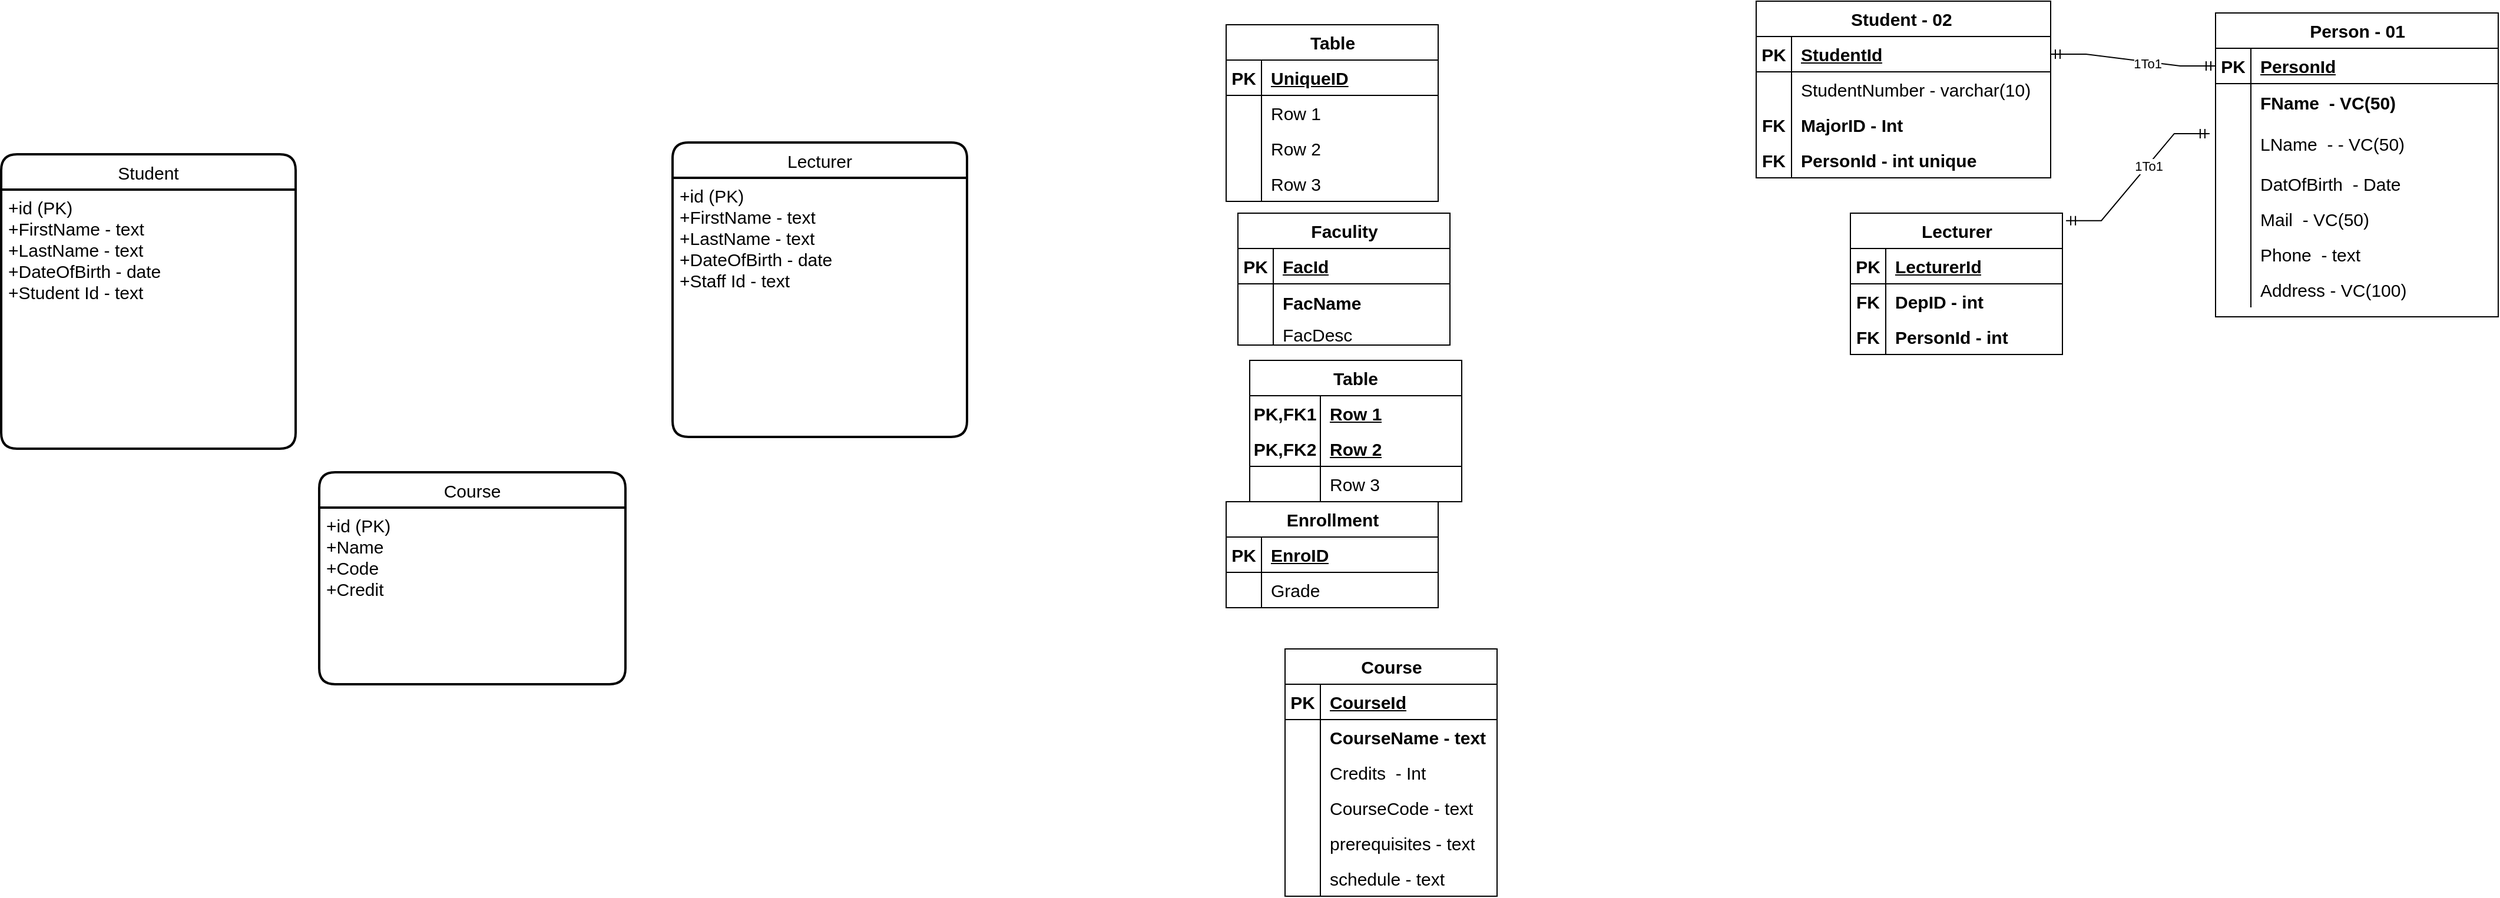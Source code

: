 <mxfile version="21.0.8" type="github">
  <diagram name="Page-1" id="yIQ34EnZDJSl39-8RyJc">
    <mxGraphModel dx="2335" dy="636" grid="1" gridSize="10" guides="1" tooltips="1" connect="1" arrows="1" fold="1" page="1" pageScale="1" pageWidth="1100" pageHeight="850" background="none" math="0" shadow="0">
      <root>
        <mxCell id="0" />
        <mxCell id="1" parent="0" />
        <mxCell id="GpMFbzLiWWIUzu5J_hBv-1" value="Student" style="swimlane;childLayout=stackLayout;horizontal=1;startSize=30;horizontalStack=0;rounded=1;fontSize=15;fontStyle=0;strokeWidth=2;resizeParent=0;resizeLast=1;shadow=0;dashed=0;align=center;" parent="1" vertex="1">
          <mxGeometry x="-1020" y="130" width="250" height="250" as="geometry" />
        </mxCell>
        <mxCell id="GpMFbzLiWWIUzu5J_hBv-2" value="+id (PK)&#xa;+FirstName - text&#xa;+LastName - text&#xa;+DateOfBirth - date&#xa;+Student Id - text" style="align=left;strokeColor=none;fillColor=none;spacingLeft=4;fontSize=15;verticalAlign=top;resizable=0;rotatable=0;part=1;" parent="GpMFbzLiWWIUzu5J_hBv-1" vertex="1">
          <mxGeometry y="30" width="250" height="220" as="geometry" />
        </mxCell>
        <mxCell id="GpMFbzLiWWIUzu5J_hBv-5" value="Lecturer" style="swimlane;childLayout=stackLayout;horizontal=1;startSize=30;horizontalStack=0;rounded=1;fontSize=15;fontStyle=0;strokeWidth=2;resizeParent=0;resizeLast=1;shadow=0;dashed=0;align=center;" parent="1" vertex="1">
          <mxGeometry x="-450" y="120" width="250" height="250" as="geometry" />
        </mxCell>
        <mxCell id="GpMFbzLiWWIUzu5J_hBv-6" value="+id (PK)&#xa;+FirstName - text&#xa;+LastName - text&#xa;+DateOfBirth - date&#xa;+Staff Id - text" style="align=left;strokeColor=none;fillColor=none;spacingLeft=4;fontSize=15;verticalAlign=top;resizable=0;rotatable=0;part=1;" parent="GpMFbzLiWWIUzu5J_hBv-5" vertex="1">
          <mxGeometry y="30" width="250" height="220" as="geometry" />
        </mxCell>
        <mxCell id="GpMFbzLiWWIUzu5J_hBv-7" value="Course" style="swimlane;childLayout=stackLayout;horizontal=1;startSize=30;horizontalStack=0;rounded=1;fontSize=15;fontStyle=0;strokeWidth=2;resizeParent=0;resizeLast=1;shadow=0;dashed=0;align=center;" parent="1" vertex="1">
          <mxGeometry x="-750" y="400" width="260" height="180" as="geometry" />
        </mxCell>
        <mxCell id="GpMFbzLiWWIUzu5J_hBv-8" value="+id (PK)&#xa;+Name&#xa;+Code&#xa;+Credit" style="align=left;strokeColor=none;fillColor=none;spacingLeft=4;fontSize=15;verticalAlign=top;resizable=0;rotatable=0;part=1;" parent="GpMFbzLiWWIUzu5J_hBv-7" vertex="1">
          <mxGeometry y="30" width="260" height="150" as="geometry" />
        </mxCell>
        <mxCell id="n7QrvT6YAbjbjIHOYYb_-3" value="Student - 02&amp;nbsp;" style="shape=table;startSize=30;container=1;collapsible=1;childLayout=tableLayout;fixedRows=1;rowLines=0;fontStyle=1;align=center;resizeLast=1;html=1;fontSize=15;" parent="1" vertex="1">
          <mxGeometry x="470" width="250" height="150" as="geometry" />
        </mxCell>
        <mxCell id="n7QrvT6YAbjbjIHOYYb_-4" value="" style="shape=tableRow;horizontal=0;startSize=0;swimlaneHead=0;swimlaneBody=0;fillColor=none;collapsible=0;dropTarget=0;points=[[0,0.5],[1,0.5]];portConstraint=eastwest;top=0;left=0;right=0;bottom=1;fontSize=15;" parent="n7QrvT6YAbjbjIHOYYb_-3" vertex="1">
          <mxGeometry y="30" width="250" height="30" as="geometry" />
        </mxCell>
        <mxCell id="n7QrvT6YAbjbjIHOYYb_-5" value="PK" style="shape=partialRectangle;connectable=0;fillColor=none;top=0;left=0;bottom=0;right=0;fontStyle=1;overflow=hidden;whiteSpace=wrap;html=1;fontSize=15;" parent="n7QrvT6YAbjbjIHOYYb_-4" vertex="1">
          <mxGeometry width="30" height="30" as="geometry">
            <mxRectangle width="30" height="30" as="alternateBounds" />
          </mxGeometry>
        </mxCell>
        <mxCell id="n7QrvT6YAbjbjIHOYYb_-6" value="StudentId" style="shape=partialRectangle;connectable=0;fillColor=none;top=0;left=0;bottom=0;right=0;align=left;spacingLeft=6;fontStyle=5;overflow=hidden;whiteSpace=wrap;html=1;fontSize=15;" parent="n7QrvT6YAbjbjIHOYYb_-4" vertex="1">
          <mxGeometry x="30" width="220" height="30" as="geometry">
            <mxRectangle width="220" height="30" as="alternateBounds" />
          </mxGeometry>
        </mxCell>
        <mxCell id="n7QrvT6YAbjbjIHOYYb_-13" value="" style="shape=tableRow;horizontal=0;startSize=0;swimlaneHead=0;swimlaneBody=0;fillColor=none;collapsible=0;dropTarget=0;points=[[0,0.5],[1,0.5]];portConstraint=eastwest;top=0;left=0;right=0;bottom=0;fontSize=15;" parent="n7QrvT6YAbjbjIHOYYb_-3" vertex="1">
          <mxGeometry y="60" width="250" height="30" as="geometry" />
        </mxCell>
        <mxCell id="n7QrvT6YAbjbjIHOYYb_-14" value="" style="shape=partialRectangle;connectable=0;fillColor=none;top=0;left=0;bottom=0;right=0;editable=1;overflow=hidden;whiteSpace=wrap;html=1;fontSize=15;" parent="n7QrvT6YAbjbjIHOYYb_-13" vertex="1">
          <mxGeometry width="30" height="30" as="geometry">
            <mxRectangle width="30" height="30" as="alternateBounds" />
          </mxGeometry>
        </mxCell>
        <mxCell id="n7QrvT6YAbjbjIHOYYb_-15" value="StudentNumber - varchar(10)" style="shape=partialRectangle;connectable=0;fillColor=none;top=0;left=0;bottom=0;right=0;align=left;spacingLeft=6;overflow=hidden;whiteSpace=wrap;html=1;fontSize=15;" parent="n7QrvT6YAbjbjIHOYYb_-13" vertex="1">
          <mxGeometry x="30" width="220" height="30" as="geometry">
            <mxRectangle width="220" height="30" as="alternateBounds" />
          </mxGeometry>
        </mxCell>
        <mxCell id="cyCFbCGX5gtIIYRnPoQe-21" value="" style="shape=tableRow;horizontal=0;startSize=0;swimlaneHead=0;swimlaneBody=0;fillColor=none;collapsible=0;dropTarget=0;points=[[0,0.5],[1,0.5]];portConstraint=eastwest;top=0;left=0;right=0;bottom=0;fontSize=15;fontStyle=0" vertex="1" parent="n7QrvT6YAbjbjIHOYYb_-3">
          <mxGeometry y="90" width="250" height="30" as="geometry" />
        </mxCell>
        <mxCell id="cyCFbCGX5gtIIYRnPoQe-22" value="&lt;b&gt;FK&lt;/b&gt;" style="shape=partialRectangle;connectable=0;fillColor=none;top=0;left=0;bottom=0;right=0;editable=1;overflow=hidden;whiteSpace=wrap;html=1;fontSize=15;" vertex="1" parent="cyCFbCGX5gtIIYRnPoQe-21">
          <mxGeometry width="30" height="30" as="geometry">
            <mxRectangle width="30" height="30" as="alternateBounds" />
          </mxGeometry>
        </mxCell>
        <mxCell id="cyCFbCGX5gtIIYRnPoQe-23" value="&lt;b&gt;MajorID - Int&lt;/b&gt;" style="shape=partialRectangle;connectable=0;fillColor=none;top=0;left=0;bottom=0;right=0;align=left;spacingLeft=6;overflow=hidden;whiteSpace=wrap;html=1;fontSize=15;" vertex="1" parent="cyCFbCGX5gtIIYRnPoQe-21">
          <mxGeometry x="30" width="220" height="30" as="geometry">
            <mxRectangle width="220" height="30" as="alternateBounds" />
          </mxGeometry>
        </mxCell>
        <mxCell id="cyCFbCGX5gtIIYRnPoQe-24" value="" style="shape=tableRow;horizontal=0;startSize=0;swimlaneHead=0;swimlaneBody=0;fillColor=none;collapsible=0;dropTarget=0;points=[[0,0.5],[1,0.5]];portConstraint=eastwest;top=0;left=0;right=0;bottom=0;fontSize=15;" vertex="1" parent="n7QrvT6YAbjbjIHOYYb_-3">
          <mxGeometry y="120" width="250" height="30" as="geometry" />
        </mxCell>
        <mxCell id="cyCFbCGX5gtIIYRnPoQe-25" value="FK" style="shape=partialRectangle;connectable=0;fillColor=none;top=0;left=0;bottom=0;right=0;editable=1;overflow=hidden;whiteSpace=wrap;html=1;fontSize=15;fontStyle=1" vertex="1" parent="cyCFbCGX5gtIIYRnPoQe-24">
          <mxGeometry width="30" height="30" as="geometry">
            <mxRectangle width="30" height="30" as="alternateBounds" />
          </mxGeometry>
        </mxCell>
        <mxCell id="cyCFbCGX5gtIIYRnPoQe-26" value="&lt;b&gt;PersonId - int unique&lt;/b&gt;" style="shape=partialRectangle;connectable=0;fillColor=none;top=0;left=0;bottom=0;right=0;align=left;spacingLeft=6;overflow=hidden;whiteSpace=wrap;html=1;fontSize=15;" vertex="1" parent="cyCFbCGX5gtIIYRnPoQe-24">
          <mxGeometry x="30" width="220" height="30" as="geometry">
            <mxRectangle width="220" height="30" as="alternateBounds" />
          </mxGeometry>
        </mxCell>
        <mxCell id="n7QrvT6YAbjbjIHOYYb_-16" value="Lecturer" style="shape=table;startSize=30;container=1;collapsible=1;childLayout=tableLayout;fixedRows=1;rowLines=0;fontStyle=1;align=center;resizeLast=1;html=1;fontSize=15;" parent="1" vertex="1">
          <mxGeometry x="550" y="180" width="180" height="120" as="geometry" />
        </mxCell>
        <mxCell id="n7QrvT6YAbjbjIHOYYb_-17" value="" style="shape=tableRow;horizontal=0;startSize=0;swimlaneHead=0;swimlaneBody=0;fillColor=none;collapsible=0;dropTarget=0;points=[[0,0.5],[1,0.5]];portConstraint=eastwest;top=0;left=0;right=0;bottom=1;fontSize=15;" parent="n7QrvT6YAbjbjIHOYYb_-16" vertex="1">
          <mxGeometry y="30" width="180" height="30" as="geometry" />
        </mxCell>
        <mxCell id="n7QrvT6YAbjbjIHOYYb_-18" value="PK" style="shape=partialRectangle;connectable=0;fillColor=none;top=0;left=0;bottom=0;right=0;fontStyle=1;overflow=hidden;whiteSpace=wrap;html=1;fontSize=15;" parent="n7QrvT6YAbjbjIHOYYb_-17" vertex="1">
          <mxGeometry width="30" height="30" as="geometry">
            <mxRectangle width="30" height="30" as="alternateBounds" />
          </mxGeometry>
        </mxCell>
        <mxCell id="n7QrvT6YAbjbjIHOYYb_-19" value="LecturerId" style="shape=partialRectangle;connectable=0;fillColor=none;top=0;left=0;bottom=0;right=0;align=left;spacingLeft=6;fontStyle=5;overflow=hidden;whiteSpace=wrap;html=1;fontSize=15;" parent="n7QrvT6YAbjbjIHOYYb_-17" vertex="1">
          <mxGeometry x="30" width="150" height="30" as="geometry">
            <mxRectangle width="150" height="30" as="alternateBounds" />
          </mxGeometry>
        </mxCell>
        <mxCell id="n7QrvT6YAbjbjIHOYYb_-122" value="" style="shape=tableRow;horizontal=0;startSize=0;swimlaneHead=0;swimlaneBody=0;fillColor=none;collapsible=0;dropTarget=0;points=[[0,0.5],[1,0.5]];portConstraint=eastwest;top=0;left=0;right=0;bottom=0;fontSize=15;" parent="n7QrvT6YAbjbjIHOYYb_-16" vertex="1">
          <mxGeometry y="60" width="180" height="30" as="geometry" />
        </mxCell>
        <mxCell id="n7QrvT6YAbjbjIHOYYb_-123" value="&lt;b&gt;FK&lt;/b&gt;" style="shape=partialRectangle;connectable=0;fillColor=none;top=0;left=0;bottom=0;right=0;editable=1;overflow=hidden;whiteSpace=wrap;html=1;fontSize=15;" parent="n7QrvT6YAbjbjIHOYYb_-122" vertex="1">
          <mxGeometry width="30" height="30" as="geometry">
            <mxRectangle width="30" height="30" as="alternateBounds" />
          </mxGeometry>
        </mxCell>
        <mxCell id="n7QrvT6YAbjbjIHOYYb_-124" value="&lt;b&gt;DepID - int&lt;/b&gt;" style="shape=partialRectangle;connectable=0;fillColor=none;top=0;left=0;bottom=0;right=0;align=left;spacingLeft=6;overflow=hidden;whiteSpace=wrap;html=1;fontSize=15;" parent="n7QrvT6YAbjbjIHOYYb_-122" vertex="1">
          <mxGeometry x="30" width="150" height="30" as="geometry">
            <mxRectangle width="150" height="30" as="alternateBounds" />
          </mxGeometry>
        </mxCell>
        <mxCell id="cyCFbCGX5gtIIYRnPoQe-35" value="" style="shape=tableRow;horizontal=0;startSize=0;swimlaneHead=0;swimlaneBody=0;fillColor=none;collapsible=0;dropTarget=0;points=[[0,0.5],[1,0.5]];portConstraint=eastwest;top=0;left=0;right=0;bottom=0;fontSize=15;" vertex="1" parent="n7QrvT6YAbjbjIHOYYb_-16">
          <mxGeometry y="90" width="180" height="30" as="geometry" />
        </mxCell>
        <mxCell id="cyCFbCGX5gtIIYRnPoQe-36" value="&lt;b&gt;FK&lt;/b&gt;" style="shape=partialRectangle;connectable=0;fillColor=none;top=0;left=0;bottom=0;right=0;editable=1;overflow=hidden;whiteSpace=wrap;html=1;fontSize=15;" vertex="1" parent="cyCFbCGX5gtIIYRnPoQe-35">
          <mxGeometry width="30" height="30" as="geometry">
            <mxRectangle width="30" height="30" as="alternateBounds" />
          </mxGeometry>
        </mxCell>
        <mxCell id="cyCFbCGX5gtIIYRnPoQe-37" value="&lt;b&gt;PersonId - int&lt;/b&gt;" style="shape=partialRectangle;connectable=0;fillColor=none;top=0;left=0;bottom=0;right=0;align=left;spacingLeft=6;overflow=hidden;whiteSpace=wrap;html=1;fontSize=15;" vertex="1" parent="cyCFbCGX5gtIIYRnPoQe-35">
          <mxGeometry x="30" width="150" height="30" as="geometry">
            <mxRectangle width="150" height="30" as="alternateBounds" />
          </mxGeometry>
        </mxCell>
        <mxCell id="n7QrvT6YAbjbjIHOYYb_-29" value="Table" style="shape=table;startSize=30;container=1;collapsible=1;childLayout=tableLayout;fixedRows=1;rowLines=0;fontStyle=1;align=center;resizeLast=1;html=1;fontSize=15;" parent="1" vertex="1">
          <mxGeometry x="20" y="20" width="180" height="150" as="geometry" />
        </mxCell>
        <mxCell id="n7QrvT6YAbjbjIHOYYb_-30" value="" style="shape=tableRow;horizontal=0;startSize=0;swimlaneHead=0;swimlaneBody=0;fillColor=none;collapsible=0;dropTarget=0;points=[[0,0.5],[1,0.5]];portConstraint=eastwest;top=0;left=0;right=0;bottom=1;fontSize=15;" parent="n7QrvT6YAbjbjIHOYYb_-29" vertex="1">
          <mxGeometry y="30" width="180" height="30" as="geometry" />
        </mxCell>
        <mxCell id="n7QrvT6YAbjbjIHOYYb_-31" value="PK" style="shape=partialRectangle;connectable=0;fillColor=none;top=0;left=0;bottom=0;right=0;fontStyle=1;overflow=hidden;whiteSpace=wrap;html=1;fontSize=15;" parent="n7QrvT6YAbjbjIHOYYb_-30" vertex="1">
          <mxGeometry width="30" height="30" as="geometry">
            <mxRectangle width="30" height="30" as="alternateBounds" />
          </mxGeometry>
        </mxCell>
        <mxCell id="n7QrvT6YAbjbjIHOYYb_-32" value="UniqueID" style="shape=partialRectangle;connectable=0;fillColor=none;top=0;left=0;bottom=0;right=0;align=left;spacingLeft=6;fontStyle=5;overflow=hidden;whiteSpace=wrap;html=1;fontSize=15;" parent="n7QrvT6YAbjbjIHOYYb_-30" vertex="1">
          <mxGeometry x="30" width="150" height="30" as="geometry">
            <mxRectangle width="150" height="30" as="alternateBounds" />
          </mxGeometry>
        </mxCell>
        <mxCell id="n7QrvT6YAbjbjIHOYYb_-33" value="" style="shape=tableRow;horizontal=0;startSize=0;swimlaneHead=0;swimlaneBody=0;fillColor=none;collapsible=0;dropTarget=0;points=[[0,0.5],[1,0.5]];portConstraint=eastwest;top=0;left=0;right=0;bottom=0;fontSize=15;" parent="n7QrvT6YAbjbjIHOYYb_-29" vertex="1">
          <mxGeometry y="60" width="180" height="30" as="geometry" />
        </mxCell>
        <mxCell id="n7QrvT6YAbjbjIHOYYb_-34" value="" style="shape=partialRectangle;connectable=0;fillColor=none;top=0;left=0;bottom=0;right=0;editable=1;overflow=hidden;whiteSpace=wrap;html=1;fontSize=15;" parent="n7QrvT6YAbjbjIHOYYb_-33" vertex="1">
          <mxGeometry width="30" height="30" as="geometry">
            <mxRectangle width="30" height="30" as="alternateBounds" />
          </mxGeometry>
        </mxCell>
        <mxCell id="n7QrvT6YAbjbjIHOYYb_-35" value="&lt;font style=&quot;font-size: 15px;&quot;&gt;Row 1&lt;/font&gt;" style="shape=partialRectangle;connectable=0;fillColor=none;top=0;left=0;bottom=0;right=0;align=left;spacingLeft=6;overflow=hidden;whiteSpace=wrap;html=1;fontSize=15;" parent="n7QrvT6YAbjbjIHOYYb_-33" vertex="1">
          <mxGeometry x="30" width="150" height="30" as="geometry">
            <mxRectangle width="150" height="30" as="alternateBounds" />
          </mxGeometry>
        </mxCell>
        <mxCell id="n7QrvT6YAbjbjIHOYYb_-36" value="" style="shape=tableRow;horizontal=0;startSize=0;swimlaneHead=0;swimlaneBody=0;fillColor=none;collapsible=0;dropTarget=0;points=[[0,0.5],[1,0.5]];portConstraint=eastwest;top=0;left=0;right=0;bottom=0;fontSize=15;" parent="n7QrvT6YAbjbjIHOYYb_-29" vertex="1">
          <mxGeometry y="90" width="180" height="30" as="geometry" />
        </mxCell>
        <mxCell id="n7QrvT6YAbjbjIHOYYb_-37" value="" style="shape=partialRectangle;connectable=0;fillColor=none;top=0;left=0;bottom=0;right=0;editable=1;overflow=hidden;whiteSpace=wrap;html=1;fontSize=15;" parent="n7QrvT6YAbjbjIHOYYb_-36" vertex="1">
          <mxGeometry width="30" height="30" as="geometry">
            <mxRectangle width="30" height="30" as="alternateBounds" />
          </mxGeometry>
        </mxCell>
        <mxCell id="n7QrvT6YAbjbjIHOYYb_-38" value="Row 2" style="shape=partialRectangle;connectable=0;fillColor=none;top=0;left=0;bottom=0;right=0;align=left;spacingLeft=6;overflow=hidden;whiteSpace=wrap;html=1;fontSize=15;" parent="n7QrvT6YAbjbjIHOYYb_-36" vertex="1">
          <mxGeometry x="30" width="150" height="30" as="geometry">
            <mxRectangle width="150" height="30" as="alternateBounds" />
          </mxGeometry>
        </mxCell>
        <mxCell id="n7QrvT6YAbjbjIHOYYb_-39" value="" style="shape=tableRow;horizontal=0;startSize=0;swimlaneHead=0;swimlaneBody=0;fillColor=none;collapsible=0;dropTarget=0;points=[[0,0.5],[1,0.5]];portConstraint=eastwest;top=0;left=0;right=0;bottom=0;fontSize=15;" parent="n7QrvT6YAbjbjIHOYYb_-29" vertex="1">
          <mxGeometry y="120" width="180" height="30" as="geometry" />
        </mxCell>
        <mxCell id="n7QrvT6YAbjbjIHOYYb_-40" value="" style="shape=partialRectangle;connectable=0;fillColor=none;top=0;left=0;bottom=0;right=0;editable=1;overflow=hidden;whiteSpace=wrap;html=1;fontSize=15;" parent="n7QrvT6YAbjbjIHOYYb_-39" vertex="1">
          <mxGeometry width="30" height="30" as="geometry">
            <mxRectangle width="30" height="30" as="alternateBounds" />
          </mxGeometry>
        </mxCell>
        <mxCell id="n7QrvT6YAbjbjIHOYYb_-41" value="Row 3" style="shape=partialRectangle;connectable=0;fillColor=none;top=0;left=0;bottom=0;right=0;align=left;spacingLeft=6;overflow=hidden;whiteSpace=wrap;html=1;fontSize=15;" parent="n7QrvT6YAbjbjIHOYYb_-39" vertex="1">
          <mxGeometry x="30" width="150" height="30" as="geometry">
            <mxRectangle width="150" height="30" as="alternateBounds" />
          </mxGeometry>
        </mxCell>
        <mxCell id="n7QrvT6YAbjbjIHOYYb_-67" value="Table" style="shape=table;startSize=30;container=1;collapsible=1;childLayout=tableLayout;fixedRows=1;rowLines=0;fontStyle=1;align=center;resizeLast=1;html=1;whiteSpace=wrap;fontSize=15;" parent="1" vertex="1">
          <mxGeometry x="40" y="305" width="180" height="120" as="geometry" />
        </mxCell>
        <mxCell id="n7QrvT6YAbjbjIHOYYb_-68" value="" style="shape=tableRow;horizontal=0;startSize=0;swimlaneHead=0;swimlaneBody=0;fillColor=none;collapsible=0;dropTarget=0;points=[[0,0.5],[1,0.5]];portConstraint=eastwest;top=0;left=0;right=0;bottom=0;html=1;fontSize=15;" parent="n7QrvT6YAbjbjIHOYYb_-67" vertex="1">
          <mxGeometry y="30" width="180" height="30" as="geometry" />
        </mxCell>
        <mxCell id="n7QrvT6YAbjbjIHOYYb_-69" value="PK,FK1" style="shape=partialRectangle;connectable=0;fillColor=none;top=0;left=0;bottom=0;right=0;fontStyle=1;overflow=hidden;html=1;whiteSpace=wrap;fontSize=15;" parent="n7QrvT6YAbjbjIHOYYb_-68" vertex="1">
          <mxGeometry width="60" height="30" as="geometry">
            <mxRectangle width="60" height="30" as="alternateBounds" />
          </mxGeometry>
        </mxCell>
        <mxCell id="n7QrvT6YAbjbjIHOYYb_-70" value="Row 1" style="shape=partialRectangle;connectable=0;fillColor=none;top=0;left=0;bottom=0;right=0;align=left;spacingLeft=6;fontStyle=5;overflow=hidden;html=1;whiteSpace=wrap;fontSize=15;" parent="n7QrvT6YAbjbjIHOYYb_-68" vertex="1">
          <mxGeometry x="60" width="120" height="30" as="geometry">
            <mxRectangle width="120" height="30" as="alternateBounds" />
          </mxGeometry>
        </mxCell>
        <mxCell id="n7QrvT6YAbjbjIHOYYb_-71" value="" style="shape=tableRow;horizontal=0;startSize=0;swimlaneHead=0;swimlaneBody=0;fillColor=none;collapsible=0;dropTarget=0;points=[[0,0.5],[1,0.5]];portConstraint=eastwest;top=0;left=0;right=0;bottom=1;html=1;fontSize=15;" parent="n7QrvT6YAbjbjIHOYYb_-67" vertex="1">
          <mxGeometry y="60" width="180" height="30" as="geometry" />
        </mxCell>
        <mxCell id="n7QrvT6YAbjbjIHOYYb_-72" value="PK,FK2" style="shape=partialRectangle;connectable=0;fillColor=none;top=0;left=0;bottom=0;right=0;fontStyle=1;overflow=hidden;html=1;whiteSpace=wrap;fontSize=15;" parent="n7QrvT6YAbjbjIHOYYb_-71" vertex="1">
          <mxGeometry width="60" height="30" as="geometry">
            <mxRectangle width="60" height="30" as="alternateBounds" />
          </mxGeometry>
        </mxCell>
        <mxCell id="n7QrvT6YAbjbjIHOYYb_-73" value="Row 2" style="shape=partialRectangle;connectable=0;fillColor=none;top=0;left=0;bottom=0;right=0;align=left;spacingLeft=6;fontStyle=5;overflow=hidden;html=1;whiteSpace=wrap;fontSize=15;" parent="n7QrvT6YAbjbjIHOYYb_-71" vertex="1">
          <mxGeometry x="60" width="120" height="30" as="geometry">
            <mxRectangle width="120" height="30" as="alternateBounds" />
          </mxGeometry>
        </mxCell>
        <mxCell id="n7QrvT6YAbjbjIHOYYb_-74" value="" style="shape=tableRow;horizontal=0;startSize=0;swimlaneHead=0;swimlaneBody=0;fillColor=none;collapsible=0;dropTarget=0;points=[[0,0.5],[1,0.5]];portConstraint=eastwest;top=0;left=0;right=0;bottom=0;html=1;fontSize=15;" parent="n7QrvT6YAbjbjIHOYYb_-67" vertex="1">
          <mxGeometry y="90" width="180" height="30" as="geometry" />
        </mxCell>
        <mxCell id="n7QrvT6YAbjbjIHOYYb_-75" value="" style="shape=partialRectangle;connectable=0;fillColor=none;top=0;left=0;bottom=0;right=0;editable=1;overflow=hidden;html=1;whiteSpace=wrap;fontSize=15;" parent="n7QrvT6YAbjbjIHOYYb_-74" vertex="1">
          <mxGeometry width="60" height="30" as="geometry">
            <mxRectangle width="60" height="30" as="alternateBounds" />
          </mxGeometry>
        </mxCell>
        <mxCell id="n7QrvT6YAbjbjIHOYYb_-76" value="Row 3" style="shape=partialRectangle;connectable=0;fillColor=none;top=0;left=0;bottom=0;right=0;align=left;spacingLeft=6;overflow=hidden;html=1;whiteSpace=wrap;fontSize=15;" parent="n7QrvT6YAbjbjIHOYYb_-74" vertex="1">
          <mxGeometry x="60" width="120" height="30" as="geometry">
            <mxRectangle width="120" height="30" as="alternateBounds" />
          </mxGeometry>
        </mxCell>
        <mxCell id="n7QrvT6YAbjbjIHOYYb_-80" value="Enrollment" style="shape=table;startSize=30;container=1;collapsible=1;childLayout=tableLayout;fixedRows=1;rowLines=0;fontStyle=1;align=center;resizeLast=1;html=1;fontSize=15;" parent="1" vertex="1">
          <mxGeometry x="20" y="425" width="180" height="90" as="geometry" />
        </mxCell>
        <mxCell id="n7QrvT6YAbjbjIHOYYb_-81" value="" style="shape=tableRow;horizontal=0;startSize=0;swimlaneHead=0;swimlaneBody=0;fillColor=none;collapsible=0;dropTarget=0;points=[[0,0.5],[1,0.5]];portConstraint=eastwest;top=0;left=0;right=0;bottom=1;fontSize=15;" parent="n7QrvT6YAbjbjIHOYYb_-80" vertex="1">
          <mxGeometry y="30" width="180" height="30" as="geometry" />
        </mxCell>
        <mxCell id="n7QrvT6YAbjbjIHOYYb_-82" value="PK" style="shape=partialRectangle;connectable=0;fillColor=none;top=0;left=0;bottom=0;right=0;fontStyle=1;overflow=hidden;whiteSpace=wrap;html=1;fontSize=15;" parent="n7QrvT6YAbjbjIHOYYb_-81" vertex="1">
          <mxGeometry width="30" height="30" as="geometry">
            <mxRectangle width="30" height="30" as="alternateBounds" />
          </mxGeometry>
        </mxCell>
        <mxCell id="n7QrvT6YAbjbjIHOYYb_-83" value="EnroID" style="shape=partialRectangle;connectable=0;fillColor=none;top=0;left=0;bottom=0;right=0;align=left;spacingLeft=6;fontStyle=5;overflow=hidden;whiteSpace=wrap;html=1;fontSize=15;" parent="n7QrvT6YAbjbjIHOYYb_-81" vertex="1">
          <mxGeometry x="30" width="150" height="30" as="geometry">
            <mxRectangle width="150" height="30" as="alternateBounds" />
          </mxGeometry>
        </mxCell>
        <mxCell id="n7QrvT6YAbjbjIHOYYb_-84" value="" style="shape=tableRow;horizontal=0;startSize=0;swimlaneHead=0;swimlaneBody=0;fillColor=none;collapsible=0;dropTarget=0;points=[[0,0.5],[1,0.5]];portConstraint=eastwest;top=0;left=0;right=0;bottom=0;fontSize=15;" parent="n7QrvT6YAbjbjIHOYYb_-80" vertex="1">
          <mxGeometry y="60" width="180" height="30" as="geometry" />
        </mxCell>
        <mxCell id="n7QrvT6YAbjbjIHOYYb_-85" value="" style="shape=partialRectangle;connectable=0;fillColor=none;top=0;left=0;bottom=0;right=0;editable=1;overflow=hidden;whiteSpace=wrap;html=1;fontSize=15;" parent="n7QrvT6YAbjbjIHOYYb_-84" vertex="1">
          <mxGeometry width="30" height="30" as="geometry">
            <mxRectangle width="30" height="30" as="alternateBounds" />
          </mxGeometry>
        </mxCell>
        <mxCell id="n7QrvT6YAbjbjIHOYYb_-86" value="&lt;font style=&quot;font-size: 15px;&quot;&gt;Grade&lt;/font&gt;" style="shape=partialRectangle;connectable=0;fillColor=none;top=0;left=0;bottom=0;right=0;align=left;spacingLeft=6;overflow=hidden;whiteSpace=wrap;html=1;fontSize=15;" parent="n7QrvT6YAbjbjIHOYYb_-84" vertex="1">
          <mxGeometry x="30" width="150" height="30" as="geometry">
            <mxRectangle width="150" height="30" as="alternateBounds" />
          </mxGeometry>
        </mxCell>
        <mxCell id="n7QrvT6YAbjbjIHOYYb_-106" value="Faculity" style="shape=table;startSize=30;container=1;collapsible=1;childLayout=tableLayout;fixedRows=1;rowLines=0;fontStyle=1;align=center;resizeLast=1;html=1;fontSize=15;" parent="1" vertex="1">
          <mxGeometry x="30" y="180" width="180" height="112" as="geometry" />
        </mxCell>
        <mxCell id="n7QrvT6YAbjbjIHOYYb_-107" value="" style="shape=tableRow;horizontal=0;startSize=0;swimlaneHead=0;swimlaneBody=0;fillColor=none;collapsible=0;dropTarget=0;points=[[0,0.5],[1,0.5]];portConstraint=eastwest;top=0;left=0;right=0;bottom=1;fontSize=15;" parent="n7QrvT6YAbjbjIHOYYb_-106" vertex="1">
          <mxGeometry y="30" width="180" height="30" as="geometry" />
        </mxCell>
        <mxCell id="n7QrvT6YAbjbjIHOYYb_-108" value="PK" style="shape=partialRectangle;connectable=0;fillColor=none;top=0;left=0;bottom=0;right=0;fontStyle=1;overflow=hidden;whiteSpace=wrap;html=1;fontSize=15;" parent="n7QrvT6YAbjbjIHOYYb_-107" vertex="1">
          <mxGeometry width="30" height="30" as="geometry">
            <mxRectangle width="30" height="30" as="alternateBounds" />
          </mxGeometry>
        </mxCell>
        <mxCell id="n7QrvT6YAbjbjIHOYYb_-109" value="FacId" style="shape=partialRectangle;connectable=0;fillColor=none;top=0;left=0;bottom=0;right=0;align=left;spacingLeft=6;fontStyle=5;overflow=hidden;whiteSpace=wrap;html=1;fontSize=15;" parent="n7QrvT6YAbjbjIHOYYb_-107" vertex="1">
          <mxGeometry x="30" width="150" height="30" as="geometry">
            <mxRectangle width="150" height="30" as="alternateBounds" />
          </mxGeometry>
        </mxCell>
        <mxCell id="n7QrvT6YAbjbjIHOYYb_-110" value="" style="shape=tableRow;horizontal=0;startSize=0;swimlaneHead=0;swimlaneBody=0;fillColor=none;collapsible=0;dropTarget=0;points=[[0,0.5],[1,0.5]];portConstraint=eastwest;top=0;left=0;right=0;bottom=0;fontSize=15;" parent="n7QrvT6YAbjbjIHOYYb_-106" vertex="1">
          <mxGeometry y="60" width="180" height="32" as="geometry" />
        </mxCell>
        <mxCell id="n7QrvT6YAbjbjIHOYYb_-111" value="" style="shape=partialRectangle;connectable=0;fillColor=none;top=0;left=0;bottom=0;right=0;editable=1;overflow=hidden;whiteSpace=wrap;html=1;fontSize=15;" parent="n7QrvT6YAbjbjIHOYYb_-110" vertex="1">
          <mxGeometry width="30" height="32" as="geometry">
            <mxRectangle width="30" height="32" as="alternateBounds" />
          </mxGeometry>
        </mxCell>
        <mxCell id="n7QrvT6YAbjbjIHOYYb_-112" value="&lt;b style=&quot;font-size: 15px;&quot;&gt;FacName&lt;/b&gt;" style="shape=partialRectangle;connectable=0;fillColor=none;top=0;left=0;bottom=0;right=0;align=left;spacingLeft=6;overflow=hidden;whiteSpace=wrap;html=1;fontSize=15;" parent="n7QrvT6YAbjbjIHOYYb_-110" vertex="1">
          <mxGeometry x="30" width="150" height="32" as="geometry">
            <mxRectangle width="150" height="32" as="alternateBounds" />
          </mxGeometry>
        </mxCell>
        <mxCell id="n7QrvT6YAbjbjIHOYYb_-113" value="" style="shape=tableRow;horizontal=0;startSize=0;swimlaneHead=0;swimlaneBody=0;fillColor=none;collapsible=0;dropTarget=0;points=[[0,0.5],[1,0.5]];portConstraint=eastwest;top=0;left=0;right=0;bottom=0;fontSize=15;" parent="n7QrvT6YAbjbjIHOYYb_-106" vertex="1">
          <mxGeometry y="92" width="180" height="20" as="geometry" />
        </mxCell>
        <mxCell id="n7QrvT6YAbjbjIHOYYb_-114" value="" style="shape=partialRectangle;connectable=0;fillColor=none;top=0;left=0;bottom=0;right=0;editable=1;overflow=hidden;whiteSpace=wrap;html=1;fontSize=15;" parent="n7QrvT6YAbjbjIHOYYb_-113" vertex="1">
          <mxGeometry width="30" height="20" as="geometry">
            <mxRectangle width="30" height="20" as="alternateBounds" />
          </mxGeometry>
        </mxCell>
        <mxCell id="n7QrvT6YAbjbjIHOYYb_-115" value="FacDesc" style="shape=partialRectangle;connectable=0;fillColor=none;top=0;left=0;bottom=0;right=0;align=left;spacingLeft=6;overflow=hidden;whiteSpace=wrap;html=1;fontSize=15;" parent="n7QrvT6YAbjbjIHOYYb_-113" vertex="1">
          <mxGeometry x="30" width="150" height="20" as="geometry">
            <mxRectangle width="150" height="20" as="alternateBounds" />
          </mxGeometry>
        </mxCell>
        <mxCell id="n7QrvT6YAbjbjIHOYYb_-125" value="Course" style="shape=table;startSize=30;container=1;collapsible=1;childLayout=tableLayout;fixedRows=1;rowLines=0;fontStyle=1;align=center;resizeLast=1;html=1;fontSize=15;" parent="1" vertex="1">
          <mxGeometry x="70" y="550" width="180" height="210" as="geometry" />
        </mxCell>
        <mxCell id="n7QrvT6YAbjbjIHOYYb_-126" value="" style="shape=tableRow;horizontal=0;startSize=0;swimlaneHead=0;swimlaneBody=0;fillColor=none;collapsible=0;dropTarget=0;points=[[0,0.5],[1,0.5]];portConstraint=eastwest;top=0;left=0;right=0;bottom=1;fontSize=15;" parent="n7QrvT6YAbjbjIHOYYb_-125" vertex="1">
          <mxGeometry y="30" width="180" height="30" as="geometry" />
        </mxCell>
        <mxCell id="n7QrvT6YAbjbjIHOYYb_-127" value="PK" style="shape=partialRectangle;connectable=0;fillColor=none;top=0;left=0;bottom=0;right=0;fontStyle=1;overflow=hidden;whiteSpace=wrap;html=1;fontSize=15;" parent="n7QrvT6YAbjbjIHOYYb_-126" vertex="1">
          <mxGeometry width="30" height="30" as="geometry">
            <mxRectangle width="30" height="30" as="alternateBounds" />
          </mxGeometry>
        </mxCell>
        <mxCell id="n7QrvT6YAbjbjIHOYYb_-128" value="CourseId" style="shape=partialRectangle;connectable=0;fillColor=none;top=0;left=0;bottom=0;right=0;align=left;spacingLeft=6;fontStyle=5;overflow=hidden;whiteSpace=wrap;html=1;fontSize=15;" parent="n7QrvT6YAbjbjIHOYYb_-126" vertex="1">
          <mxGeometry x="30" width="150" height="30" as="geometry">
            <mxRectangle width="150" height="30" as="alternateBounds" />
          </mxGeometry>
        </mxCell>
        <mxCell id="n7QrvT6YAbjbjIHOYYb_-129" value="" style="shape=tableRow;horizontal=0;startSize=0;swimlaneHead=0;swimlaneBody=0;fillColor=none;collapsible=0;dropTarget=0;points=[[0,0.5],[1,0.5]];portConstraint=eastwest;top=0;left=0;right=0;bottom=0;fontSize=15;" parent="n7QrvT6YAbjbjIHOYYb_-125" vertex="1">
          <mxGeometry y="60" width="180" height="30" as="geometry" />
        </mxCell>
        <mxCell id="n7QrvT6YAbjbjIHOYYb_-130" value="" style="shape=partialRectangle;connectable=0;fillColor=none;top=0;left=0;bottom=0;right=0;editable=1;overflow=hidden;whiteSpace=wrap;html=1;fontSize=15;" parent="n7QrvT6YAbjbjIHOYYb_-129" vertex="1">
          <mxGeometry width="30" height="30" as="geometry">
            <mxRectangle width="30" height="30" as="alternateBounds" />
          </mxGeometry>
        </mxCell>
        <mxCell id="n7QrvT6YAbjbjIHOYYb_-131" value="&lt;font style=&quot;font-size: 15px;&quot;&gt;&lt;b&gt;CourseName - text&lt;/b&gt;&lt;/font&gt;" style="shape=partialRectangle;connectable=0;fillColor=none;top=0;left=0;bottom=0;right=0;align=left;spacingLeft=6;overflow=hidden;whiteSpace=wrap;html=1;fontSize=15;" parent="n7QrvT6YAbjbjIHOYYb_-129" vertex="1">
          <mxGeometry x="30" width="150" height="30" as="geometry">
            <mxRectangle width="150" height="30" as="alternateBounds" />
          </mxGeometry>
        </mxCell>
        <mxCell id="n7QrvT6YAbjbjIHOYYb_-132" value="" style="shape=tableRow;horizontal=0;startSize=0;swimlaneHead=0;swimlaneBody=0;fillColor=none;collapsible=0;dropTarget=0;points=[[0,0.5],[1,0.5]];portConstraint=eastwest;top=0;left=0;right=0;bottom=0;fontSize=15;" parent="n7QrvT6YAbjbjIHOYYb_-125" vertex="1">
          <mxGeometry y="90" width="180" height="30" as="geometry" />
        </mxCell>
        <mxCell id="n7QrvT6YAbjbjIHOYYb_-133" value="" style="shape=partialRectangle;connectable=0;fillColor=none;top=0;left=0;bottom=0;right=0;editable=1;overflow=hidden;whiteSpace=wrap;html=1;fontSize=15;" parent="n7QrvT6YAbjbjIHOYYb_-132" vertex="1">
          <mxGeometry width="30" height="30" as="geometry">
            <mxRectangle width="30" height="30" as="alternateBounds" />
          </mxGeometry>
        </mxCell>
        <mxCell id="n7QrvT6YAbjbjIHOYYb_-134" value="&lt;font style=&quot;font-size: 15px;&quot;&gt;Credits&amp;nbsp; - Int&lt;/font&gt;" style="shape=partialRectangle;connectable=0;fillColor=none;top=0;left=0;bottom=0;right=0;align=left;spacingLeft=6;overflow=hidden;whiteSpace=wrap;html=1;fontSize=15;" parent="n7QrvT6YAbjbjIHOYYb_-132" vertex="1">
          <mxGeometry x="30" width="150" height="30" as="geometry">
            <mxRectangle width="150" height="30" as="alternateBounds" />
          </mxGeometry>
        </mxCell>
        <mxCell id="n7QrvT6YAbjbjIHOYYb_-135" value="" style="shape=tableRow;horizontal=0;startSize=0;swimlaneHead=0;swimlaneBody=0;fillColor=none;collapsible=0;dropTarget=0;points=[[0,0.5],[1,0.5]];portConstraint=eastwest;top=0;left=0;right=0;bottom=0;fontSize=15;" parent="n7QrvT6YAbjbjIHOYYb_-125" vertex="1">
          <mxGeometry y="120" width="180" height="30" as="geometry" />
        </mxCell>
        <mxCell id="n7QrvT6YAbjbjIHOYYb_-136" value="" style="shape=partialRectangle;connectable=0;fillColor=none;top=0;left=0;bottom=0;right=0;editable=1;overflow=hidden;whiteSpace=wrap;html=1;fontSize=15;" parent="n7QrvT6YAbjbjIHOYYb_-135" vertex="1">
          <mxGeometry width="30" height="30" as="geometry">
            <mxRectangle width="30" height="30" as="alternateBounds" />
          </mxGeometry>
        </mxCell>
        <mxCell id="n7QrvT6YAbjbjIHOYYb_-137" value="CourseCode - text" style="shape=partialRectangle;connectable=0;fillColor=none;top=0;left=0;bottom=0;right=0;align=left;spacingLeft=6;overflow=hidden;whiteSpace=wrap;html=1;fontSize=15;" parent="n7QrvT6YAbjbjIHOYYb_-135" vertex="1">
          <mxGeometry x="30" width="150" height="30" as="geometry">
            <mxRectangle width="150" height="30" as="alternateBounds" />
          </mxGeometry>
        </mxCell>
        <mxCell id="n7QrvT6YAbjbjIHOYYb_-138" value="" style="shape=tableRow;horizontal=0;startSize=0;swimlaneHead=0;swimlaneBody=0;fillColor=none;collapsible=0;dropTarget=0;points=[[0,0.5],[1,0.5]];portConstraint=eastwest;top=0;left=0;right=0;bottom=0;fontSize=15;" parent="n7QrvT6YAbjbjIHOYYb_-125" vertex="1">
          <mxGeometry y="150" width="180" height="30" as="geometry" />
        </mxCell>
        <mxCell id="n7QrvT6YAbjbjIHOYYb_-139" value="" style="shape=partialRectangle;connectable=0;fillColor=none;top=0;left=0;bottom=0;right=0;editable=1;overflow=hidden;whiteSpace=wrap;html=1;fontSize=15;" parent="n7QrvT6YAbjbjIHOYYb_-138" vertex="1">
          <mxGeometry width="30" height="30" as="geometry">
            <mxRectangle width="30" height="30" as="alternateBounds" />
          </mxGeometry>
        </mxCell>
        <mxCell id="n7QrvT6YAbjbjIHOYYb_-140" value="prerequisites&amp;nbsp;- text" style="shape=partialRectangle;connectable=0;fillColor=none;top=0;left=0;bottom=0;right=0;align=left;spacingLeft=6;overflow=hidden;whiteSpace=wrap;html=1;fontSize=15;" parent="n7QrvT6YAbjbjIHOYYb_-138" vertex="1">
          <mxGeometry x="30" width="150" height="30" as="geometry">
            <mxRectangle width="150" height="30" as="alternateBounds" />
          </mxGeometry>
        </mxCell>
        <mxCell id="n7QrvT6YAbjbjIHOYYb_-141" value="" style="shape=tableRow;horizontal=0;startSize=0;swimlaneHead=0;swimlaneBody=0;fillColor=none;collapsible=0;dropTarget=0;points=[[0,0.5],[1,0.5]];portConstraint=eastwest;top=0;left=0;right=0;bottom=0;fontSize=15;" parent="n7QrvT6YAbjbjIHOYYb_-125" vertex="1">
          <mxGeometry y="180" width="180" height="30" as="geometry" />
        </mxCell>
        <mxCell id="n7QrvT6YAbjbjIHOYYb_-142" value="" style="shape=partialRectangle;connectable=0;fillColor=none;top=0;left=0;bottom=0;right=0;editable=1;overflow=hidden;whiteSpace=wrap;html=1;fontSize=15;" parent="n7QrvT6YAbjbjIHOYYb_-141" vertex="1">
          <mxGeometry width="30" height="30" as="geometry">
            <mxRectangle width="30" height="30" as="alternateBounds" />
          </mxGeometry>
        </mxCell>
        <mxCell id="n7QrvT6YAbjbjIHOYYb_-143" value="schedule - text" style="shape=partialRectangle;connectable=0;fillColor=none;top=0;left=0;bottom=0;right=0;align=left;spacingLeft=6;overflow=hidden;whiteSpace=wrap;html=1;fontSize=15;" parent="n7QrvT6YAbjbjIHOYYb_-141" vertex="1">
          <mxGeometry x="30" width="150" height="30" as="geometry">
            <mxRectangle width="150" height="30" as="alternateBounds" />
          </mxGeometry>
        </mxCell>
        <mxCell id="cyCFbCGX5gtIIYRnPoQe-1" value="Person - 01" style="shape=table;startSize=30;container=1;collapsible=1;childLayout=tableLayout;fixedRows=1;rowLines=0;fontStyle=1;align=center;resizeLast=1;html=1;fontSize=15;" vertex="1" parent="1">
          <mxGeometry x="860" y="10" width="240" height="258.0" as="geometry" />
        </mxCell>
        <mxCell id="cyCFbCGX5gtIIYRnPoQe-2" value="" style="shape=tableRow;horizontal=0;startSize=0;swimlaneHead=0;swimlaneBody=0;fillColor=none;collapsible=0;dropTarget=0;points=[[0,0.5],[1,0.5]];portConstraint=eastwest;top=0;left=0;right=0;bottom=1;fontSize=15;" vertex="1" parent="cyCFbCGX5gtIIYRnPoQe-1">
          <mxGeometry y="30" width="240" height="30" as="geometry" />
        </mxCell>
        <mxCell id="cyCFbCGX5gtIIYRnPoQe-3" value="PK" style="shape=partialRectangle;connectable=0;fillColor=none;top=0;left=0;bottom=0;right=0;fontStyle=1;overflow=hidden;whiteSpace=wrap;html=1;fontSize=15;" vertex="1" parent="cyCFbCGX5gtIIYRnPoQe-2">
          <mxGeometry width="30" height="30" as="geometry">
            <mxRectangle width="30" height="30" as="alternateBounds" />
          </mxGeometry>
        </mxCell>
        <mxCell id="cyCFbCGX5gtIIYRnPoQe-4" value="PersonId" style="shape=partialRectangle;connectable=0;fillColor=none;top=0;left=0;bottom=0;right=0;align=left;spacingLeft=6;fontStyle=5;overflow=hidden;whiteSpace=wrap;html=1;fontSize=15;" vertex="1" parent="cyCFbCGX5gtIIYRnPoQe-2">
          <mxGeometry x="30" width="210" height="30" as="geometry">
            <mxRectangle width="210" height="30" as="alternateBounds" />
          </mxGeometry>
        </mxCell>
        <mxCell id="cyCFbCGX5gtIIYRnPoQe-5" value="" style="shape=tableRow;horizontal=0;startSize=0;swimlaneHead=0;swimlaneBody=0;fillColor=none;collapsible=0;dropTarget=0;points=[[0,0.5],[1,0.5]];portConstraint=eastwest;top=0;left=0;right=0;bottom=0;fontSize=15;" vertex="1" parent="cyCFbCGX5gtIIYRnPoQe-1">
          <mxGeometry y="60" width="240" height="32" as="geometry" />
        </mxCell>
        <mxCell id="cyCFbCGX5gtIIYRnPoQe-6" value="" style="shape=partialRectangle;connectable=0;fillColor=none;top=0;left=0;bottom=0;right=0;editable=1;overflow=hidden;whiteSpace=wrap;html=1;fontSize=15;" vertex="1" parent="cyCFbCGX5gtIIYRnPoQe-5">
          <mxGeometry width="30" height="32" as="geometry">
            <mxRectangle width="30" height="32" as="alternateBounds" />
          </mxGeometry>
        </mxCell>
        <mxCell id="cyCFbCGX5gtIIYRnPoQe-7" value="&lt;b style=&quot;font-size: 15px;&quot;&gt;FName&amp;nbsp; - VC(50)&lt;/b&gt;" style="shape=partialRectangle;connectable=0;fillColor=none;top=0;left=0;bottom=0;right=0;align=left;spacingLeft=6;overflow=hidden;whiteSpace=wrap;html=1;fontSize=15;" vertex="1" parent="cyCFbCGX5gtIIYRnPoQe-5">
          <mxGeometry x="30" width="210" height="32" as="geometry">
            <mxRectangle width="210" height="32" as="alternateBounds" />
          </mxGeometry>
        </mxCell>
        <mxCell id="cyCFbCGX5gtIIYRnPoQe-8" value="" style="shape=tableRow;horizontal=0;startSize=0;swimlaneHead=0;swimlaneBody=0;fillColor=none;collapsible=0;dropTarget=0;points=[[0,0.5],[1,0.5]];portConstraint=eastwest;top=0;left=0;right=0;bottom=0;fontSize=15;" vertex="1" parent="cyCFbCGX5gtIIYRnPoQe-1">
          <mxGeometry y="92" width="240" height="38" as="geometry" />
        </mxCell>
        <mxCell id="cyCFbCGX5gtIIYRnPoQe-9" value="" style="shape=partialRectangle;connectable=0;fillColor=none;top=0;left=0;bottom=0;right=0;editable=1;overflow=hidden;whiteSpace=wrap;html=1;fontSize=15;" vertex="1" parent="cyCFbCGX5gtIIYRnPoQe-8">
          <mxGeometry width="30" height="38" as="geometry">
            <mxRectangle width="30" height="38" as="alternateBounds" />
          </mxGeometry>
        </mxCell>
        <mxCell id="cyCFbCGX5gtIIYRnPoQe-10" value="LName&amp;nbsp; -&amp;nbsp;&lt;span style=&quot;--tw-border-spacing-x: 0; --tw-border-spacing-y: 0; --tw-translate-x: 0; --tw-translate-y: 0; --tw-rotate: 0; --tw-skew-x: 0; --tw-skew-y: 0; --tw-scale-x: 1; --tw-scale-y: 1; --tw-pan-x: ; --tw-pan-y: ; --tw-pinch-zoom: ; --tw-scroll-snap-strictness: proximity; --tw-ordinal: ; --tw-slashed-zero: ; --tw-numeric-figure: ; --tw-numeric-spacing: ; --tw-numeric-fraction: ; --tw-ring-inset: ; --tw-ring-offset-width: 0px; --tw-ring-offset-color: #fff; --tw-ring-color: rgb(59 130 246 / 0.5); --tw-ring-offset-shadow: 0 0 #0000; --tw-ring-shadow: 0 0 #0000; --tw-shadow: 0 0 #0000; --tw-shadow-colored: 0 0 #0000; --tw-blur: ; --tw-brightness: ; --tw-contrast: ; --tw-grayscale: ; --tw-hue-rotate: ; --tw-invert: ; --tw-saturate: ; --tw-sepia: ; --tw-drop-shadow: ; --tw-backdrop-blur: ; --tw-backdrop-brightness: ; --tw-backdrop-contrast: ; --tw-backdrop-grayscale: ; --tw-backdrop-hue-rotate: ; --tw-backdrop-invert: ; --tw-backdrop-opacity: ; --tw-backdrop-saturate: ; --tw-backdrop-sepia: ; border-color: var(--border-color);&quot;&gt;- VC(50)&lt;/span&gt;" style="shape=partialRectangle;connectable=0;fillColor=none;top=0;left=0;bottom=0;right=0;align=left;spacingLeft=6;overflow=hidden;whiteSpace=wrap;html=1;fontSize=15;" vertex="1" parent="cyCFbCGX5gtIIYRnPoQe-8">
          <mxGeometry x="30" width="210" height="38" as="geometry">
            <mxRectangle width="210" height="38" as="alternateBounds" />
          </mxGeometry>
        </mxCell>
        <mxCell id="cyCFbCGX5gtIIYRnPoQe-11" value="" style="shape=tableRow;horizontal=0;startSize=0;swimlaneHead=0;swimlaneBody=0;fillColor=none;collapsible=0;dropTarget=0;points=[[0,0.5],[1,0.5]];portConstraint=eastwest;top=0;left=0;right=0;bottom=0;fontSize=15;" vertex="1" parent="cyCFbCGX5gtIIYRnPoQe-1">
          <mxGeometry y="130" width="240" height="30" as="geometry" />
        </mxCell>
        <mxCell id="cyCFbCGX5gtIIYRnPoQe-12" value="" style="shape=partialRectangle;connectable=0;fillColor=none;top=0;left=0;bottom=0;right=0;editable=1;overflow=hidden;whiteSpace=wrap;html=1;fontSize=15;" vertex="1" parent="cyCFbCGX5gtIIYRnPoQe-11">
          <mxGeometry width="30" height="30" as="geometry">
            <mxRectangle width="30" height="30" as="alternateBounds" />
          </mxGeometry>
        </mxCell>
        <mxCell id="cyCFbCGX5gtIIYRnPoQe-13" value="DatOfBirth&amp;nbsp; - Date" style="shape=partialRectangle;connectable=0;fillColor=none;top=0;left=0;bottom=0;right=0;align=left;spacingLeft=6;overflow=hidden;whiteSpace=wrap;html=1;fontSize=15;" vertex="1" parent="cyCFbCGX5gtIIYRnPoQe-11">
          <mxGeometry x="30" width="210" height="30" as="geometry">
            <mxRectangle width="210" height="30" as="alternateBounds" />
          </mxGeometry>
        </mxCell>
        <mxCell id="cyCFbCGX5gtIIYRnPoQe-14" value="" style="shape=tableRow;horizontal=0;startSize=0;swimlaneHead=0;swimlaneBody=0;fillColor=none;collapsible=0;dropTarget=0;points=[[0,0.5],[1,0.5]];portConstraint=eastwest;top=0;left=0;right=0;bottom=0;fontSize=15;fontStyle=1" vertex="1" parent="cyCFbCGX5gtIIYRnPoQe-1">
          <mxGeometry y="160" width="240" height="30" as="geometry" />
        </mxCell>
        <mxCell id="cyCFbCGX5gtIIYRnPoQe-15" value="" style="shape=partialRectangle;connectable=0;fillColor=none;top=0;left=0;bottom=0;right=0;editable=1;overflow=hidden;whiteSpace=wrap;html=1;fontSize=15;" vertex="1" parent="cyCFbCGX5gtIIYRnPoQe-14">
          <mxGeometry width="30" height="30" as="geometry">
            <mxRectangle width="30" height="30" as="alternateBounds" />
          </mxGeometry>
        </mxCell>
        <mxCell id="cyCFbCGX5gtIIYRnPoQe-16" value="&lt;span style=&quot;font-weight: normal;&quot;&gt;Mail&amp;nbsp; -&amp;nbsp;&lt;span style=&quot;--tw-border-spacing-x: 0; --tw-border-spacing-y: 0; --tw-translate-x: 0; --tw-translate-y: 0; --tw-rotate: 0; --tw-skew-x: 0; --tw-skew-y: 0; --tw-scale-x: 1; --tw-scale-y: 1; --tw-pan-x: ; --tw-pan-y: ; --tw-pinch-zoom: ; --tw-scroll-snap-strictness: proximity; --tw-ordinal: ; --tw-slashed-zero: ; --tw-numeric-figure: ; --tw-numeric-spacing: ; --tw-numeric-fraction: ; --tw-ring-inset: ; --tw-ring-offset-width: 0px; --tw-ring-offset-color: #fff; --tw-ring-color: rgb(59 130 246 / 0.5); --tw-ring-offset-shadow: 0 0 #0000; --tw-ring-shadow: 0 0 #0000; --tw-shadow: 0 0 #0000; --tw-shadow-colored: 0 0 #0000; --tw-blur: ; --tw-brightness: ; --tw-contrast: ; --tw-grayscale: ; --tw-hue-rotate: ; --tw-invert: ; --tw-saturate: ; --tw-sepia: ; --tw-drop-shadow: ; --tw-backdrop-blur: ; --tw-backdrop-brightness: ; --tw-backdrop-contrast: ; --tw-backdrop-grayscale: ; --tw-backdrop-hue-rotate: ; --tw-backdrop-invert: ; --tw-backdrop-opacity: ; --tw-backdrop-saturate: ; --tw-backdrop-sepia: ; border-color: var(--border-color);&quot;&gt;VC(50)&lt;/span&gt;&lt;/span&gt;" style="shape=partialRectangle;connectable=0;fillColor=none;top=0;left=0;bottom=0;right=0;align=left;spacingLeft=6;overflow=hidden;whiteSpace=wrap;html=1;fontSize=15;fontStyle=1" vertex="1" parent="cyCFbCGX5gtIIYRnPoQe-14">
          <mxGeometry x="30" width="210" height="30" as="geometry">
            <mxRectangle width="210" height="30" as="alternateBounds" />
          </mxGeometry>
        </mxCell>
        <mxCell id="cyCFbCGX5gtIIYRnPoQe-17" value="" style="shape=tableRow;horizontal=0;startSize=0;swimlaneHead=0;swimlaneBody=0;fillColor=none;collapsible=0;dropTarget=0;points=[[0,0.5],[1,0.5]];portConstraint=eastwest;top=0;left=0;right=0;bottom=0;fontSize=15;fontStyle=1" vertex="1" parent="cyCFbCGX5gtIIYRnPoQe-1">
          <mxGeometry y="190" width="240" height="30" as="geometry" />
        </mxCell>
        <mxCell id="cyCFbCGX5gtIIYRnPoQe-18" value="" style="shape=partialRectangle;connectable=0;fillColor=none;top=0;left=0;bottom=0;right=0;editable=1;overflow=hidden;whiteSpace=wrap;html=1;fontSize=15;" vertex="1" parent="cyCFbCGX5gtIIYRnPoQe-17">
          <mxGeometry width="30" height="30" as="geometry">
            <mxRectangle width="30" height="30" as="alternateBounds" />
          </mxGeometry>
        </mxCell>
        <mxCell id="cyCFbCGX5gtIIYRnPoQe-19" value="&lt;span style=&quot;font-weight: normal;&quot;&gt;Phone&amp;nbsp; - text&lt;/span&gt;" style="shape=partialRectangle;connectable=0;fillColor=none;top=0;left=0;bottom=0;right=0;align=left;spacingLeft=6;overflow=hidden;whiteSpace=wrap;html=1;fontSize=15;fontStyle=1" vertex="1" parent="cyCFbCGX5gtIIYRnPoQe-17">
          <mxGeometry x="30" width="210" height="30" as="geometry">
            <mxRectangle width="210" height="30" as="alternateBounds" />
          </mxGeometry>
        </mxCell>
        <mxCell id="cyCFbCGX5gtIIYRnPoQe-32" value="" style="shape=tableRow;horizontal=0;startSize=0;swimlaneHead=0;swimlaneBody=0;fillColor=none;collapsible=0;dropTarget=0;points=[[0,0.5],[1,0.5]];portConstraint=eastwest;top=0;left=0;right=0;bottom=0;fontSize=15;fontStyle=1" vertex="1" parent="cyCFbCGX5gtIIYRnPoQe-1">
          <mxGeometry y="220" width="240" height="30" as="geometry" />
        </mxCell>
        <mxCell id="cyCFbCGX5gtIIYRnPoQe-33" value="" style="shape=partialRectangle;connectable=0;fillColor=none;top=0;left=0;bottom=0;right=0;editable=1;overflow=hidden;whiteSpace=wrap;html=1;fontSize=15;" vertex="1" parent="cyCFbCGX5gtIIYRnPoQe-32">
          <mxGeometry width="30" height="30" as="geometry">
            <mxRectangle width="30" height="30" as="alternateBounds" />
          </mxGeometry>
        </mxCell>
        <mxCell id="cyCFbCGX5gtIIYRnPoQe-34" value="&lt;span style=&quot;font-weight: normal;&quot;&gt;Address - VC(100)&lt;/span&gt;" style="shape=partialRectangle;connectable=0;fillColor=none;top=0;left=0;bottom=0;right=0;align=left;spacingLeft=6;overflow=hidden;whiteSpace=wrap;html=1;fontSize=15;fontStyle=1" vertex="1" parent="cyCFbCGX5gtIIYRnPoQe-32">
          <mxGeometry x="30" width="210" height="30" as="geometry">
            <mxRectangle width="210" height="30" as="alternateBounds" />
          </mxGeometry>
        </mxCell>
        <mxCell id="cyCFbCGX5gtIIYRnPoQe-28" value="" style="edgeStyle=entityRelationEdgeStyle;fontSize=12;html=1;endArrow=ERmandOne;startArrow=ERmandOne;rounded=0;exitX=1;exitY=0.5;exitDx=0;exitDy=0;" edge="1" parent="1" source="n7QrvT6YAbjbjIHOYYb_-4" target="cyCFbCGX5gtIIYRnPoQe-2">
          <mxGeometry width="100" height="100" relative="1" as="geometry">
            <mxPoint x="660" y="260" as="sourcePoint" />
            <mxPoint x="760" y="160" as="targetPoint" />
          </mxGeometry>
        </mxCell>
        <mxCell id="cyCFbCGX5gtIIYRnPoQe-29" value="1To1" style="edgeLabel;html=1;align=center;verticalAlign=middle;resizable=0;points=[];" vertex="1" connectable="0" parent="cyCFbCGX5gtIIYRnPoQe-28">
          <mxGeometry x="0.163" y="-1" relative="1" as="geometry">
            <mxPoint as="offset" />
          </mxGeometry>
        </mxCell>
        <mxCell id="cyCFbCGX5gtIIYRnPoQe-30" value="" style="edgeStyle=entityRelationEdgeStyle;fontSize=12;html=1;endArrow=ERmandOne;startArrow=ERmandOne;rounded=0;exitX=1.017;exitY=0.053;exitDx=0;exitDy=0;entryX=-0.021;entryY=0.276;entryDx=0;entryDy=0;entryPerimeter=0;exitPerimeter=0;" edge="1" parent="1" source="n7QrvT6YAbjbjIHOYYb_-16" target="cyCFbCGX5gtIIYRnPoQe-8">
          <mxGeometry width="100" height="100" relative="1" as="geometry">
            <mxPoint x="720" y="270" as="sourcePoint" />
            <mxPoint x="860" y="270" as="targetPoint" />
          </mxGeometry>
        </mxCell>
        <mxCell id="cyCFbCGX5gtIIYRnPoQe-31" value="1To1" style="edgeLabel;html=1;align=center;verticalAlign=middle;resizable=0;points=[];" vertex="1" connectable="0" parent="cyCFbCGX5gtIIYRnPoQe-30">
          <mxGeometry x="0.163" y="-1" relative="1" as="geometry">
            <mxPoint as="offset" />
          </mxGeometry>
        </mxCell>
      </root>
    </mxGraphModel>
  </diagram>
</mxfile>
